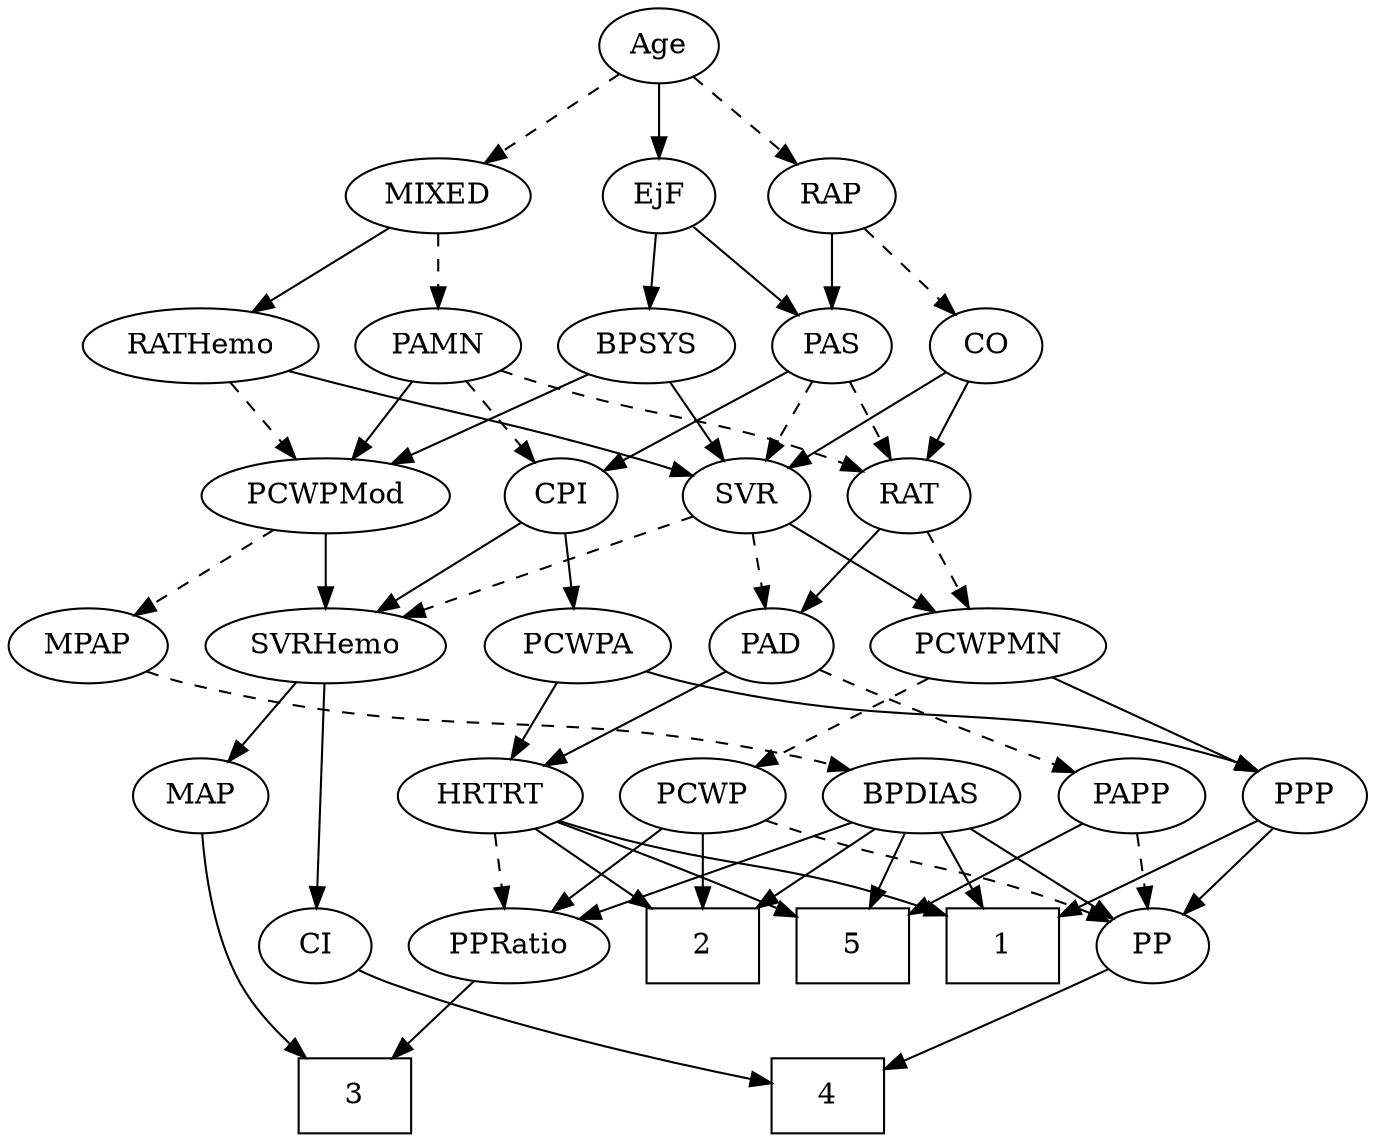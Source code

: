 strict digraph {
	graph [bb="0,0,584.24,540"];
	node [label="\N"];
	1	[height=0.5,
		pos="148.85,90",
		shape=box,
		width=0.75];
	2	[height=0.5,
		pos="390.85,90",
		shape=box,
		width=0.75];
	3	[height=0.5,
		pos="412.85,18",
		shape=box,
		width=0.75];
	4	[height=0.5,
		pos="334.85,18",
		shape=box,
		width=0.75];
	5	[height=0.5,
		pos="76.847,90",
		shape=box,
		width=0.75];
	Age	[height=0.5,
		pos="293.85,522",
		width=0.75];
	EjF	[height=0.5,
		pos="293.85,450",
		width=0.75];
	Age -> EjF	[pos="e,293.85,468.1 293.85,503.7 293.85,495.98 293.85,486.71 293.85,478.11",
		style=solid];
	RAP	[height=0.5,
		pos="220.85,450",
		width=0.77632];
	Age -> RAP	[pos="e,235.85,465.38 279.07,506.83 268.75,496.94 254.79,483.55 243.12,472.36",
		style=dashed];
	MIXED	[height=0.5,
		pos="378.85,450",
		width=1.1193];
	Age -> MIXED	[pos="e,360.44,466.16 310.24,507.5 322.25,497.61 338.82,483.96 352.66,472.56",
		style=dashed];
	BPSYS	[height=0.5,
		pos="429.85,378",
		width=1.0471];
	EjF -> BPSYS	[pos="e,404.83,391.88 314.5,438.37 336.08,427.26 370.28,409.66 395.84,396.5",
		style=solid];
	PAS	[height=0.5,
		pos="256.85,378",
		width=0.75];
	EjF -> PAS	[pos="e,265.38,395.15 285.27,432.76 280.78,424.28 275.2,413.71 270.17,404.2",
		style=solid];
	CO	[height=0.5,
		pos="184.85,378",
		width=0.75];
	RAP -> CO	[pos="e,193.15,395.15 212.5,432.76 208.14,424.28 202.7,413.71 197.81,404.2",
		style=dashed];
	RAP -> PAS	[pos="e,248.54,395.15 229.2,432.76 233.56,424.28 238.99,413.71 243.89,404.2",
		style=solid];
	PAMN	[height=0.5,
		pos="337.85,378",
		width=1.011];
	MIXED -> PAMN	[pos="e,347.49,395.47 369.13,432.41 364.23,424.04 358.18,413.71 352.71,404.37",
		style=dashed];
	RATHemo	[height=0.5,
		pos="534.85,378",
		width=1.3721];
	MIXED -> RATHemo	[pos="e,504.93,392.42 406.38,436.65 431.1,425.55 467.69,409.14 495.5,396.66",
		style=solid];
	MPAP	[height=0.5,
		pos="364.85,234",
		width=0.97491];
	BPDIAS	[height=0.5,
		pos="292.85,162",
		width=1.1735];
	MPAP -> BPDIAS	[pos="e,308.94,178.64 349.22,217.81 339.64,208.49 327.18,196.38 316.41,185.91",
		style=dashed];
	SVR	[height=0.5,
		pos="261.85,306",
		width=0.77632];
	BPSYS -> SVR	[pos="e,283.68,317.24 401.58,366 374.94,355.53 333.98,339.17 298.85,324 297,323.2 295.1,322.37 293.19,321.52",
		style=solid];
	PCWPMod	[height=0.5,
		pos="431.85,306",
		width=1.4443];
	BPSYS -> PCWPMod	[pos="e,431.36,324.1 430.34,359.7 430.56,351.98 430.83,342.71 431.07,334.11",
		style=solid];
	PAD	[height=0.5,
		pos="63.847,234",
		width=0.79437];
	PAPP	[height=0.5,
		pos="31.847,162",
		width=0.88464];
	PAD -> PAPP	[pos="e,39.599,179.96 56.264,216.41 52.533,208.25 47.948,198.22 43.763,189.07",
		style=dashed];
	HRTRT	[height=0.5,
		pos="120.85,162",
		width=1.1013];
	PAD -> HRTRT	[pos="e,107.44,179.47 76.497,217.46 83.672,208.65 92.811,197.43 100.93,187.46",
		style=solid];
	RAT	[height=0.5,
		pos="188.85,306",
		width=0.75827];
	CO -> RAT	[pos="e,187.87,324.1 185.84,359.7 186.28,351.98 186.81,342.71 187.3,334.11",
		style=solid];
	CO -> SVR	[pos="e,246.29,321.14 200.43,362.83 211.39,352.87 226.24,339.37 238.6,328.14",
		style=solid];
	CPI	[height=0.5,
		pos="334.85,306",
		width=0.75];
	PAS -> CPI	[pos="e,319.47,320.8 272.26,363.17 283.58,353.01 299.16,339.03 311.94,327.56",
		style=solid];
	PAS -> RAT	[pos="e,202.92,321.49 242.76,362.5 233.28,352.73 220.6,339.69 209.93,328.7",
		style=dashed];
	PAS -> SVR	[pos="e,260.63,324.1 258.08,359.7 258.63,351.98 259.3,342.71 259.91,334.11",
		style=dashed];
	PAMN -> CPI	[pos="e,335.58,324.1 337.11,359.7 336.78,351.98 336.38,342.71 336.01,334.11",
		style=dashed];
	PAMN -> RAT	[pos="e,210.54,317.26 312.26,365.02 289.35,354.29 254.84,338.12 224.85,324 223.26,323.25 221.63,322.48 219.98,321.71",
		style=dashed];
	PAMN -> PCWPMod	[pos="e,410.76,322.7 357.32,362.5 370.36,352.79 387.76,339.83 402.47,328.88",
		style=solid];
	RATHemo -> SVR	[pos="e,283.03,317.75 498.47,365.82 491.33,363.77 483.88,361.74 476.85,360 398.49,340.63 375.59,349.02 298.85,324 296.72,323.31 294.55,\
322.52 292.38,321.68",
		style=solid];
	RATHemo -> PCWPMod	[pos="e,454.51,322.4 512.5,361.81 498.02,351.97 478.96,339.02 463,328.18",
		style=dashed];
	PCWPA	[height=0.5,
		pos="151.85,234",
		width=1.1555];
	CPI -> PCWPA	[pos="e,184.01,245.61 313.68,294.59 308.84,292.33 303.7,290.01 298.85,288 263.84,273.46 223.27,259.01 193.62,248.88",
		style=solid];
	SVRHemo	[height=0.5,
		pos="467.85,234",
		width=1.3902];
	CPI -> SVRHemo	[pos="e,440.65,249.32 355.34,294.22 375.63,283.54 407.12,266.96 431.63,254.06",
		style=solid];
	RAT -> PAD	[pos="e,84.714,246.69 168.76,293.75 148.41,282.36 116.71,264.6 93.473,251.59",
		style=solid];
	PCWPMN	[height=0.5,
		pos="261.85,234",
		width=1.3902];
	RAT -> PCWPMN	[pos="e,245.05,251.1 203.62,290.83 213.37,281.49 226.37,269.02 237.61,258.24",
		style=dashed];
	SVR -> PAD	[pos="e,85.927,245.79 240.16,294.39 235.19,292.14 229.88,289.88 224.85,288 171.07,267.97 154.62,272.03 100.85,252 99.009,251.32 97.134,\
250.58 95.253,249.81",
		style=dashed];
	SVR -> PCWPMN	[pos="e,261.85,252.1 261.85,287.7 261.85,279.98 261.85,270.71 261.85,262.11",
		style=solid];
	SVR -> SVRHemo	[pos="e,430.59,246.08 283.56,294.47 288.53,292.21 293.83,289.93 298.85,288 321.23,279.39 379.09,261.59 420.87,249",
		style=dashed];
	PCWPMod -> MPAP	[pos="e,379.84,250.67 416.31,288.76 407.56,279.62 396.49,268.06 386.86,258",
		style=dashed];
	PCWPMod -> SVRHemo	[pos="e,459.21,251.79 440.56,288.05 444.76,279.89 449.89,269.91 454.57,260.82",
		style=solid];
	PPP	[height=0.5,
		pos="205.85,162",
		width=0.75];
	PCWPA -> PPP	[pos="e,193.76,178.67 164.37,216.76 171.28,207.8 179.99,196.51 187.65,186.59",
		style=solid];
	PCWPA -> HRTRT	[pos="e,128.28,179.79 144.34,216.05 140.76,207.97 136.4,198.12 132.41,189.11",
		style=solid];
	PCWPMN -> PPP	[pos="e,218.26,178.51 248.58,216.41 241.4,207.44 232.42,196.21 224.55,186.37",
		style=solid];
	PCWP	[height=0.5,
		pos="387.85,162",
		width=0.97491];
	PCWPMN -> PCWP	[pos="e,364.74,175.84 287.95,218.5 307.67,207.54 334.83,192.45 355.85,180.77",
		style=dashed];
	MAP	[height=0.5,
		pos="519.85,90",
		width=0.84854];
	SVRHemo -> MAP	[pos="e,518.87,108.32 481.81,216.39 489.47,206.43 498.47,193.18 503.85,180 511.89,160.29 515.9,136.48 517.89,118.45",
		style=solid];
	CI	[height=0.5,
		pos="467.85,162",
		width=0.75];
	SVRHemo -> CI	[pos="e,467.85,180.1 467.85,215.7 467.85,207.98 467.85,198.71 467.85,190.11",
		style=solid];
	BPDIAS -> 1	[pos="e,175.94,104.17 266.1,148 243.31,136.92 210.35,120.9 185.17,108.66",
		style=solid];
	BPDIAS -> 2	[pos="e,366.99,108.04 313.63,146.15 326.69,136.83 343.8,124.61 358.6,114.04",
		style=solid];
	BPDIAS -> 5	[pos="e,104.16,104.48 260.82,150.06 254.55,147.99 248.01,145.88 241.85,144 187.82,127.47 170.39,128.61 113.62,107.98",
		style=solid];
	PP	[height=0.5,
		pos="220.85,90",
		width=0.75];
	BPDIAS -> PP	[pos="e,235.65,105.39 276.51,145.12 266.63,135.51 253.89,123.13 243.1,112.63",
		style=solid];
	PPRatio	[height=0.5,
		pos="305.85,90",
		width=1.1013];
	BPDIAS -> PPRatio	[pos="e,302.67,108.1 296.06,143.7 297.49,135.98 299.21,126.71 300.81,118.11",
		style=solid];
	MAP -> 3	[pos="e,439.2,36.242 500.22,76.161 485.63,66.615 465.33,53.334 447.97,41.976",
		style=solid];
	PP -> 4	[pos="e,307.71,35.664 240.19,77.125 256.27,67.248 279.6,52.924 299.07,40.967",
		style=solid];
	PPP -> 1	[pos="e,162.79,108.13 193.48,145.81 186.42,137.14 177.39,126.05 169.3,116.12",
		style=solid];
	PPP -> PP	[pos="e,217.15,108.28 209.48,144.05 211.15,136.26 213.17,126.82 215.04,118.08",
		style=solid];
	PPRatio -> 3	[pos="e,386.69,36.113 327.5,74.834 342.06,65.309 361.57,52.546 378.26,41.628",
		style=solid];
	PCWP -> 2	[pos="e,390.11,108.1 388.59,143.7 388.92,135.98 389.32,126.71 389.69,118.11",
		style=solid];
	PCWP -> PP	[pos="e,242.08,101.27 360.56,150.48 333.93,140.1 292.35,123.55 256.85,108 255.04,107.21 253.19,106.38 251.33,105.54",
		style=dashed];
	PCWP -> PPRatio	[pos="e,323.78,106.31 370.46,146.15 359.2,136.54 344.33,123.85 331.7,113.07",
		style=solid];
	CI -> 4	[pos="e,361.99,29.301 463.47,144.16 457.75,124.84 446.12,93.107 426.85,72 411.61,55.307 389.86,42.445 371.33,33.575",
		style=solid];
	PAPP -> 5	[pos="e,65.839,108.12 42.284,144.76 47.636,136.44 54.28,126.1 60.309,116.73",
		style=solid];
	PAPP -> PP	[pos="e,199.73,101.54 56.24,150.21 61.361,148.06 66.753,145.89 71.847,144 121.27,125.67 135.8,127.3 184.85,108 186.68,107.28 188.55,106.51 \
190.43,105.71",
		style=dashed];
	HRTRT -> 1	[pos="e,141.94,108.28 127.63,144.05 130.78,136.18 134.6,126.62 138.13,117.79",
		style=solid];
	HRTRT -> 2	[pos="e,363.62,104.72 150.44,149.98 156.79,147.83 163.5,145.71 169.85,144 247.73,123.03 273.35,133.25 354.04,107.82",
		style=solid];
	HRTRT -> 5	[pos="e,87.814,108.45 110.42,144.41 105.31,136.28 99.04,126.31 93.306,117.18",
		style=solid];
	HRTRT -> PPRatio	[pos="e,276.2,102.22 150.57,149.75 182.13,137.81 232.14,118.89 266.84,105.76",
		style=dashed];
}
